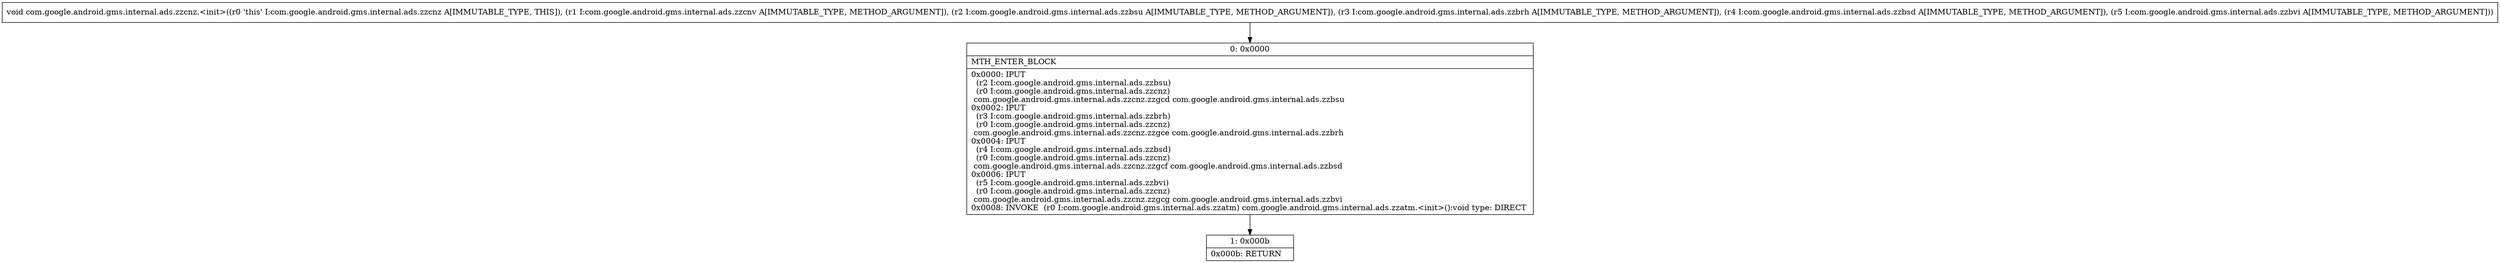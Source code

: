 digraph "CFG forcom.google.android.gms.internal.ads.zzcnz.\<init\>(Lcom\/google\/android\/gms\/internal\/ads\/zzcnv;Lcom\/google\/android\/gms\/internal\/ads\/zzbsu;Lcom\/google\/android\/gms\/internal\/ads\/zzbrh;Lcom\/google\/android\/gms\/internal\/ads\/zzbsd;Lcom\/google\/android\/gms\/internal\/ads\/zzbvi;)V" {
Node_0 [shape=record,label="{0\:\ 0x0000|MTH_ENTER_BLOCK\l|0x0000: IPUT  \l  (r2 I:com.google.android.gms.internal.ads.zzbsu)\l  (r0 I:com.google.android.gms.internal.ads.zzcnz)\l com.google.android.gms.internal.ads.zzcnz.zzgcd com.google.android.gms.internal.ads.zzbsu \l0x0002: IPUT  \l  (r3 I:com.google.android.gms.internal.ads.zzbrh)\l  (r0 I:com.google.android.gms.internal.ads.zzcnz)\l com.google.android.gms.internal.ads.zzcnz.zzgce com.google.android.gms.internal.ads.zzbrh \l0x0004: IPUT  \l  (r4 I:com.google.android.gms.internal.ads.zzbsd)\l  (r0 I:com.google.android.gms.internal.ads.zzcnz)\l com.google.android.gms.internal.ads.zzcnz.zzgcf com.google.android.gms.internal.ads.zzbsd \l0x0006: IPUT  \l  (r5 I:com.google.android.gms.internal.ads.zzbvi)\l  (r0 I:com.google.android.gms.internal.ads.zzcnz)\l com.google.android.gms.internal.ads.zzcnz.zzgcg com.google.android.gms.internal.ads.zzbvi \l0x0008: INVOKE  (r0 I:com.google.android.gms.internal.ads.zzatm) com.google.android.gms.internal.ads.zzatm.\<init\>():void type: DIRECT \l}"];
Node_1 [shape=record,label="{1\:\ 0x000b|0x000b: RETURN   \l}"];
MethodNode[shape=record,label="{void com.google.android.gms.internal.ads.zzcnz.\<init\>((r0 'this' I:com.google.android.gms.internal.ads.zzcnz A[IMMUTABLE_TYPE, THIS]), (r1 I:com.google.android.gms.internal.ads.zzcnv A[IMMUTABLE_TYPE, METHOD_ARGUMENT]), (r2 I:com.google.android.gms.internal.ads.zzbsu A[IMMUTABLE_TYPE, METHOD_ARGUMENT]), (r3 I:com.google.android.gms.internal.ads.zzbrh A[IMMUTABLE_TYPE, METHOD_ARGUMENT]), (r4 I:com.google.android.gms.internal.ads.zzbsd A[IMMUTABLE_TYPE, METHOD_ARGUMENT]), (r5 I:com.google.android.gms.internal.ads.zzbvi A[IMMUTABLE_TYPE, METHOD_ARGUMENT])) }"];
MethodNode -> Node_0;
Node_0 -> Node_1;
}

